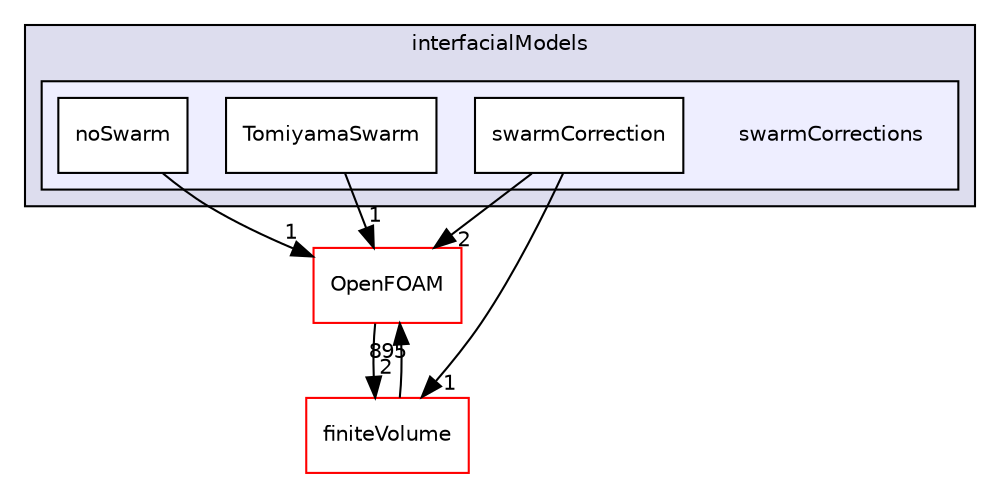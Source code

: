digraph "src/phaseSystemModels/reactingEulerFoam/interfacialModels/swarmCorrections" {
  bgcolor=transparent;
  compound=true
  node [ fontsize="10", fontname="Helvetica"];
  edge [ labelfontsize="10", labelfontname="Helvetica"];
  subgraph clusterdir_5934097b4d7408dbf6d7abeb4fcc346f {
    graph [ bgcolor="#ddddee", pencolor="black", label="interfacialModels" fontname="Helvetica", fontsize="10", URL="dir_5934097b4d7408dbf6d7abeb4fcc346f.html"]
  subgraph clusterdir_0629bbbf7d87e62c4201d93ac52b004c {
    graph [ bgcolor="#eeeeff", pencolor="black", label="" URL="dir_0629bbbf7d87e62c4201d93ac52b004c.html"];
    dir_0629bbbf7d87e62c4201d93ac52b004c [shape=plaintext label="swarmCorrections"];
    dir_ee040039855ae149a98abd048f6a5ed3 [shape=box label="noSwarm" color="black" fillcolor="white" style="filled" URL="dir_ee040039855ae149a98abd048f6a5ed3.html"];
    dir_27288fa26eba147b33bc54d17ee363ab [shape=box label="swarmCorrection" color="black" fillcolor="white" style="filled" URL="dir_27288fa26eba147b33bc54d17ee363ab.html"];
    dir_0a7840656dc9bd376cb47a6a2233445b [shape=box label="TomiyamaSwarm" color="black" fillcolor="white" style="filled" URL="dir_0a7840656dc9bd376cb47a6a2233445b.html"];
  }
  }
  dir_9bd15774b555cf7259a6fa18f99fe99b [shape=box label="finiteVolume" color="red" URL="dir_9bd15774b555cf7259a6fa18f99fe99b.html"];
  dir_c5473ff19b20e6ec4dfe5c310b3778a8 [shape=box label="OpenFOAM" color="red" URL="dir_c5473ff19b20e6ec4dfe5c310b3778a8.html"];
  dir_9bd15774b555cf7259a6fa18f99fe99b->dir_c5473ff19b20e6ec4dfe5c310b3778a8 [headlabel="895", labeldistance=1.5 headhref="dir_000814_002151.html"];
  dir_ee040039855ae149a98abd048f6a5ed3->dir_c5473ff19b20e6ec4dfe5c310b3778a8 [headlabel="1", labeldistance=1.5 headhref="dir_003147_002151.html"];
  dir_c5473ff19b20e6ec4dfe5c310b3778a8->dir_9bd15774b555cf7259a6fa18f99fe99b [headlabel="2", labeldistance=1.5 headhref="dir_002151_000814.html"];
  dir_0a7840656dc9bd376cb47a6a2233445b->dir_c5473ff19b20e6ec4dfe5c310b3778a8 [headlabel="1", labeldistance=1.5 headhref="dir_003152_002151.html"];
  dir_27288fa26eba147b33bc54d17ee363ab->dir_9bd15774b555cf7259a6fa18f99fe99b [headlabel="1", labeldistance=1.5 headhref="dir_003150_000814.html"];
  dir_27288fa26eba147b33bc54d17ee363ab->dir_c5473ff19b20e6ec4dfe5c310b3778a8 [headlabel="2", labeldistance=1.5 headhref="dir_003150_002151.html"];
}
